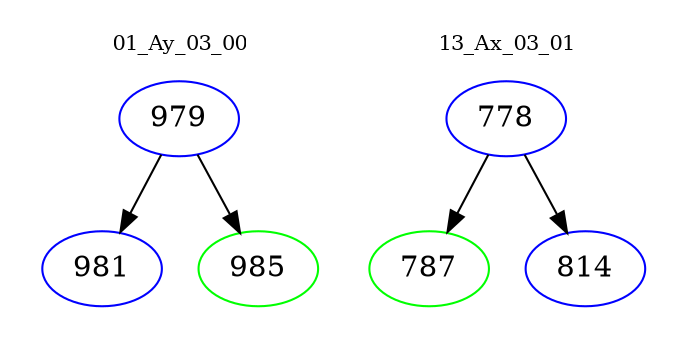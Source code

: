 digraph{
subgraph cluster_0 {
color = white
label = "01_Ay_03_00";
fontsize=10;
T0_979 [label="979", color="blue"]
T0_979 -> T0_981 [color="black"]
T0_981 [label="981", color="blue"]
T0_979 -> T0_985 [color="black"]
T0_985 [label="985", color="green"]
}
subgraph cluster_1 {
color = white
label = "13_Ax_03_01";
fontsize=10;
T1_778 [label="778", color="blue"]
T1_778 -> T1_787 [color="black"]
T1_787 [label="787", color="green"]
T1_778 -> T1_814 [color="black"]
T1_814 [label="814", color="blue"]
}
}
